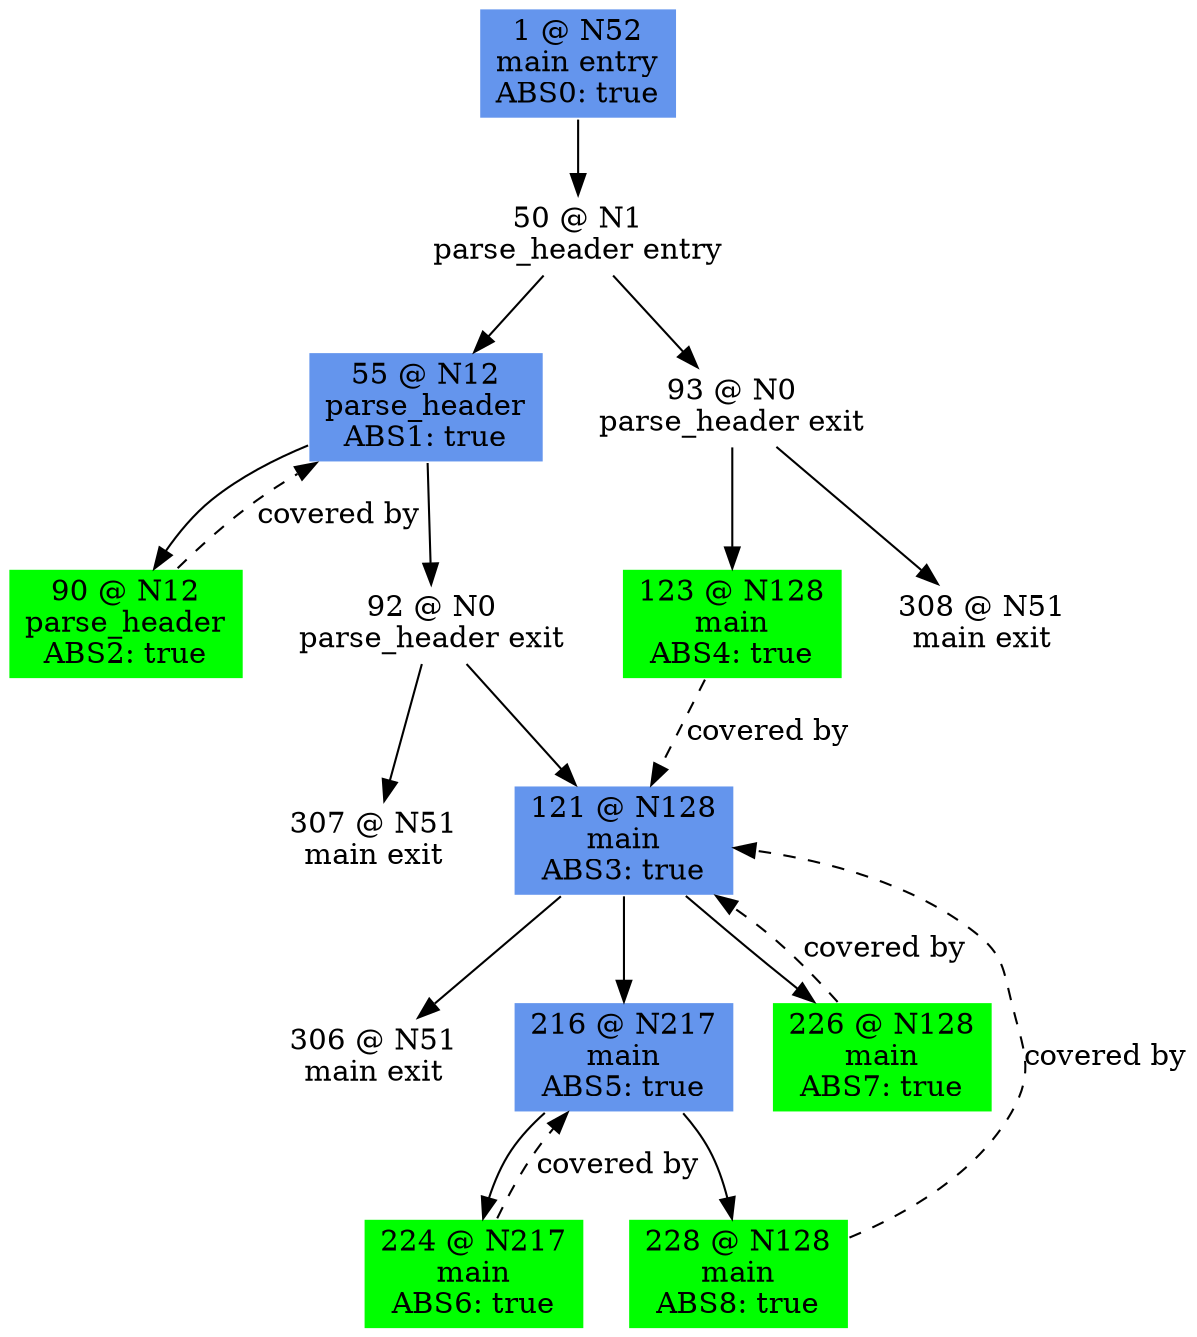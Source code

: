 digraph ARG {
node [style="filled" shape="box" color="white"]
1 [fillcolor="cornflowerblue" label="1 @ N52\nmain entry\nABS0: true" id="1"]
50 [label="50 @ N1\nparse_header entry" id="50"]
55 [fillcolor="cornflowerblue" label="55 @ N12\nparse_header\nABS1: true" id="55"]
90 [fillcolor="green" label="90 @ N12\nparse_header\nABS2: true" id="90"]
92 [label="92 @ N0\nparse_header exit" id="92"]
307 [label="307 @ N51\nmain exit" id="307"]
121 [fillcolor="cornflowerblue" label="121 @ N128\nmain\nABS3: true" id="121"]
306 [label="306 @ N51\nmain exit" id="306"]
216 [fillcolor="cornflowerblue" label="216 @ N217\nmain\nABS5: true" id="216"]
224 [fillcolor="green" label="224 @ N217\nmain\nABS6: true" id="224"]
228 [fillcolor="green" label="228 @ N128\nmain\nABS8: true" id="228"]
226 [fillcolor="green" label="226 @ N128\nmain\nABS7: true" id="226"]
93 [label="93 @ N0\nparse_header exit" id="93"]
123 [fillcolor="green" label="123 @ N128\nmain\nABS4: true" id="123"]
308 [label="308 @ N51\nmain exit" id="308"]
1 -> 50 []
50 -> 93 []
50 -> 55 []
90 -> 55 [style="dashed" weight="0" label="covered by"]
55 -> 92 []
55 -> 90 []
92 -> 121 []
92 -> 307 []
123 -> 121 [style="dashed" weight="0" label="covered by"]
226 -> 121 [style="dashed" weight="0" label="covered by"]
228 -> 121 [style="dashed" weight="0" label="covered by"]
121 -> 226 []
121 -> 216 []
121 -> 306 []
224 -> 216 [style="dashed" weight="0" label="covered by"]
216 -> 228 []
216 -> 224 []
93 -> 308 []
93 -> 123 []
}

